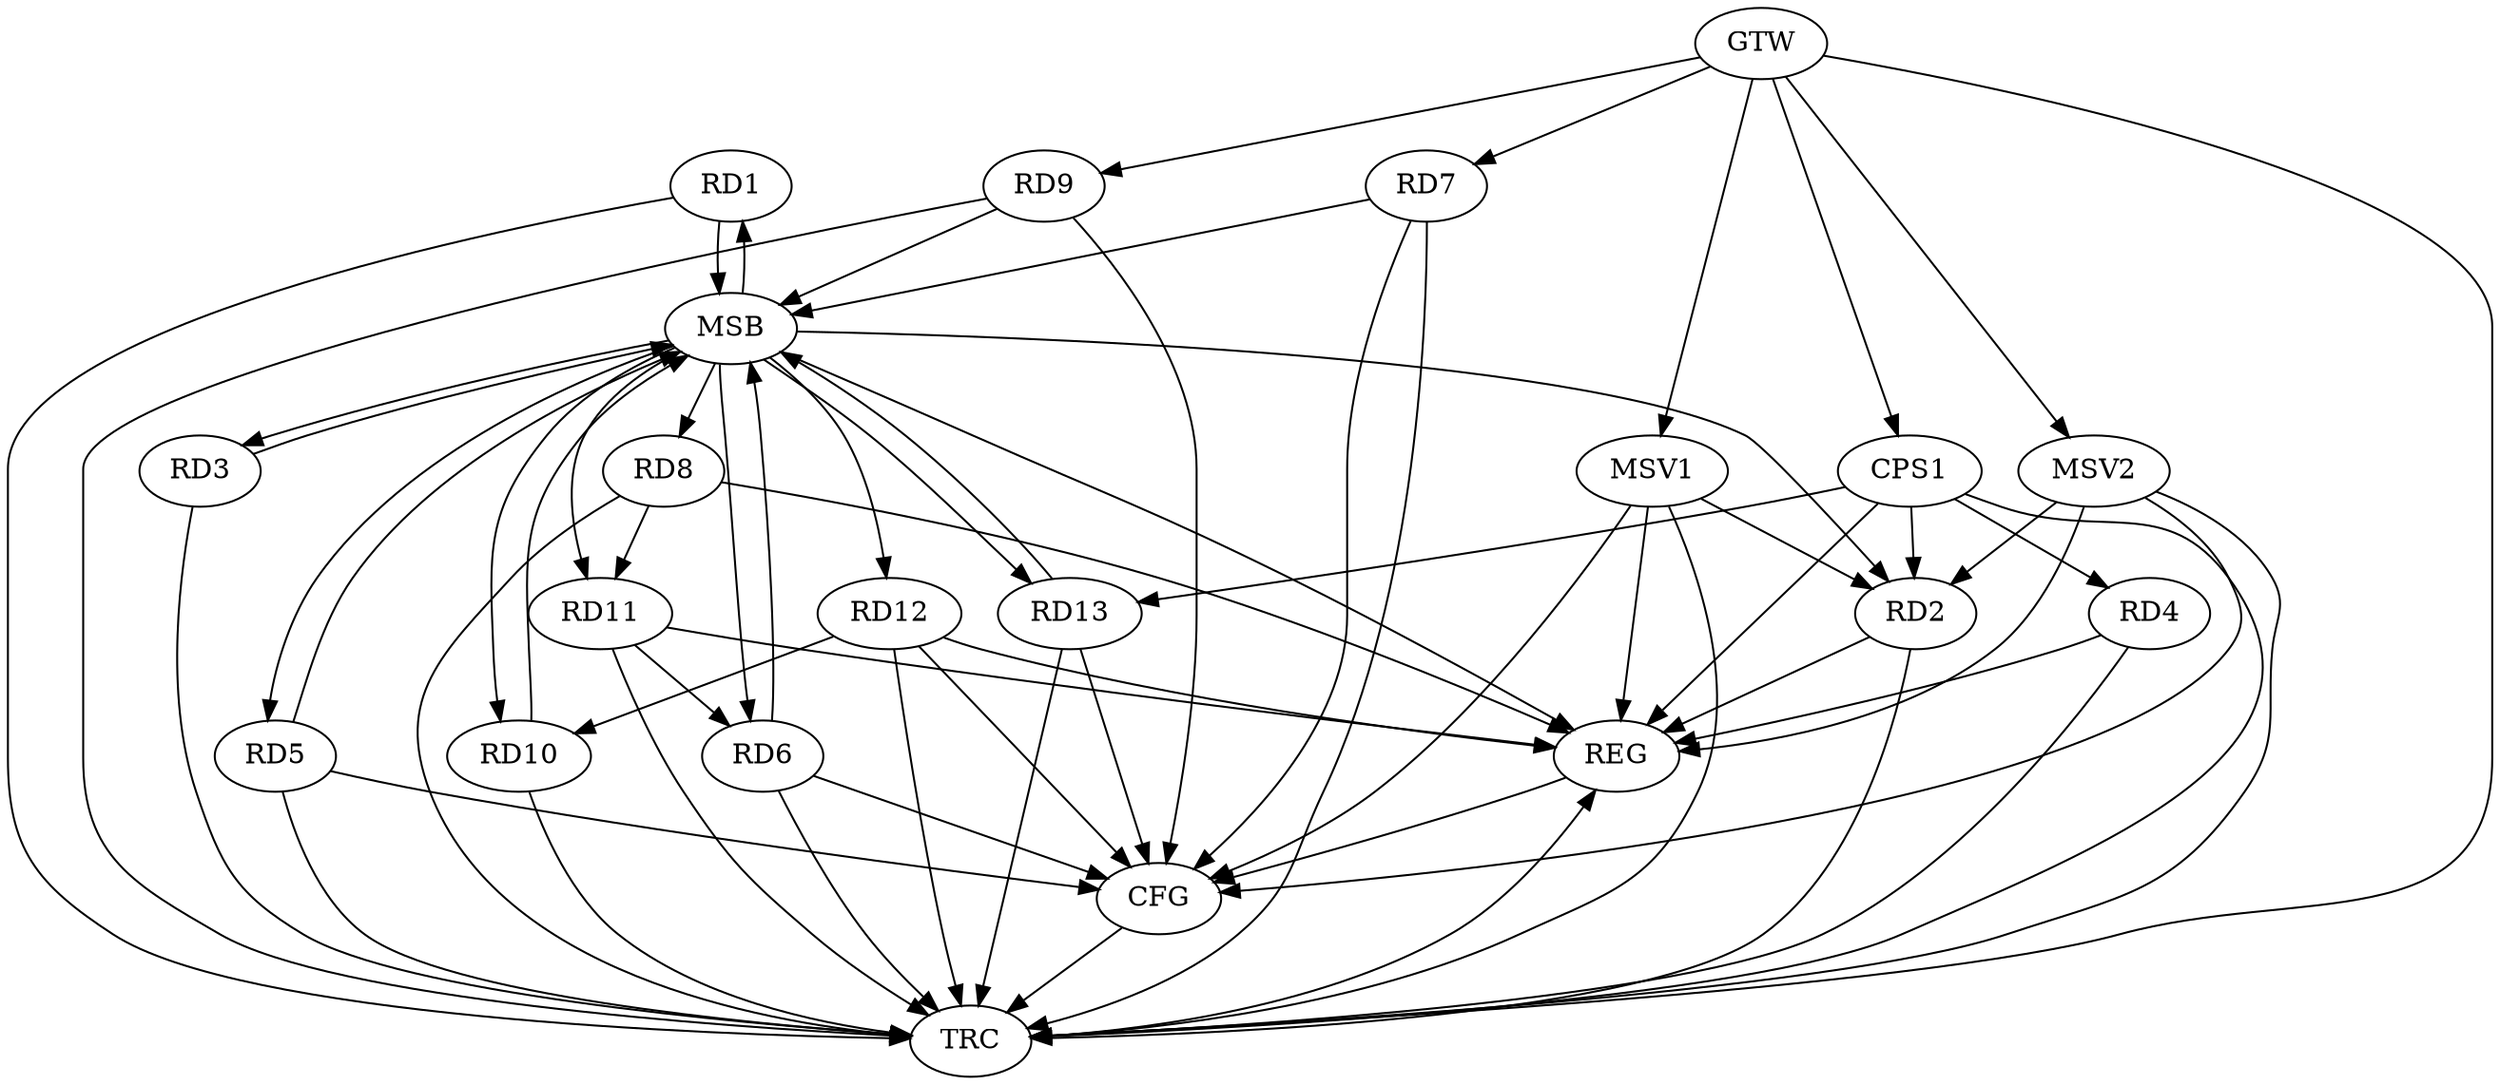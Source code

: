 strict digraph G {
  RD1 [ label="RD1" ];
  RD2 [ label="RD2" ];
  RD3 [ label="RD3" ];
  RD4 [ label="RD4" ];
  RD5 [ label="RD5" ];
  RD6 [ label="RD6" ];
  RD7 [ label="RD7" ];
  RD8 [ label="RD8" ];
  RD9 [ label="RD9" ];
  RD10 [ label="RD10" ];
  RD11 [ label="RD11" ];
  RD12 [ label="RD12" ];
  RD13 [ label="RD13" ];
  CPS1 [ label="CPS1" ];
  GTW [ label="GTW" ];
  REG [ label="REG" ];
  MSB [ label="MSB" ];
  CFG [ label="CFG" ];
  TRC [ label="TRC" ];
  MSV1 [ label="MSV1" ];
  MSV2 [ label="MSV2" ];
  RD11 -> RD6;
  RD8 -> RD11;
  RD12 -> RD10;
  CPS1 -> RD2;
  CPS1 -> RD4;
  CPS1 -> RD13;
  GTW -> RD7;
  GTW -> RD9;
  GTW -> CPS1;
  RD2 -> REG;
  RD4 -> REG;
  RD8 -> REG;
  RD11 -> REG;
  RD12 -> REG;
  CPS1 -> REG;
  RD1 -> MSB;
  MSB -> RD12;
  MSB -> REG;
  RD3 -> MSB;
  MSB -> RD6;
  MSB -> RD8;
  RD5 -> MSB;
  MSB -> RD3;
  MSB -> RD11;
  RD6 -> MSB;
  MSB -> RD5;
  RD7 -> MSB;
  MSB -> RD1;
  MSB -> RD2;
  MSB -> RD13;
  RD9 -> MSB;
  MSB -> RD10;
  RD10 -> MSB;
  RD13 -> MSB;
  RD7 -> CFG;
  RD9 -> CFG;
  RD13 -> CFG;
  RD6 -> CFG;
  RD5 -> CFG;
  RD12 -> CFG;
  REG -> CFG;
  RD1 -> TRC;
  RD2 -> TRC;
  RD3 -> TRC;
  RD4 -> TRC;
  RD5 -> TRC;
  RD6 -> TRC;
  RD7 -> TRC;
  RD8 -> TRC;
  RD9 -> TRC;
  RD10 -> TRC;
  RD11 -> TRC;
  RD12 -> TRC;
  RD13 -> TRC;
  CPS1 -> TRC;
  GTW -> TRC;
  CFG -> TRC;
  TRC -> REG;
  MSV1 -> RD2;
  GTW -> MSV1;
  MSV1 -> REG;
  MSV1 -> TRC;
  MSV1 -> CFG;
  MSV2 -> RD2;
  GTW -> MSV2;
  MSV2 -> REG;
  MSV2 -> TRC;
  MSV2 -> CFG;
}
